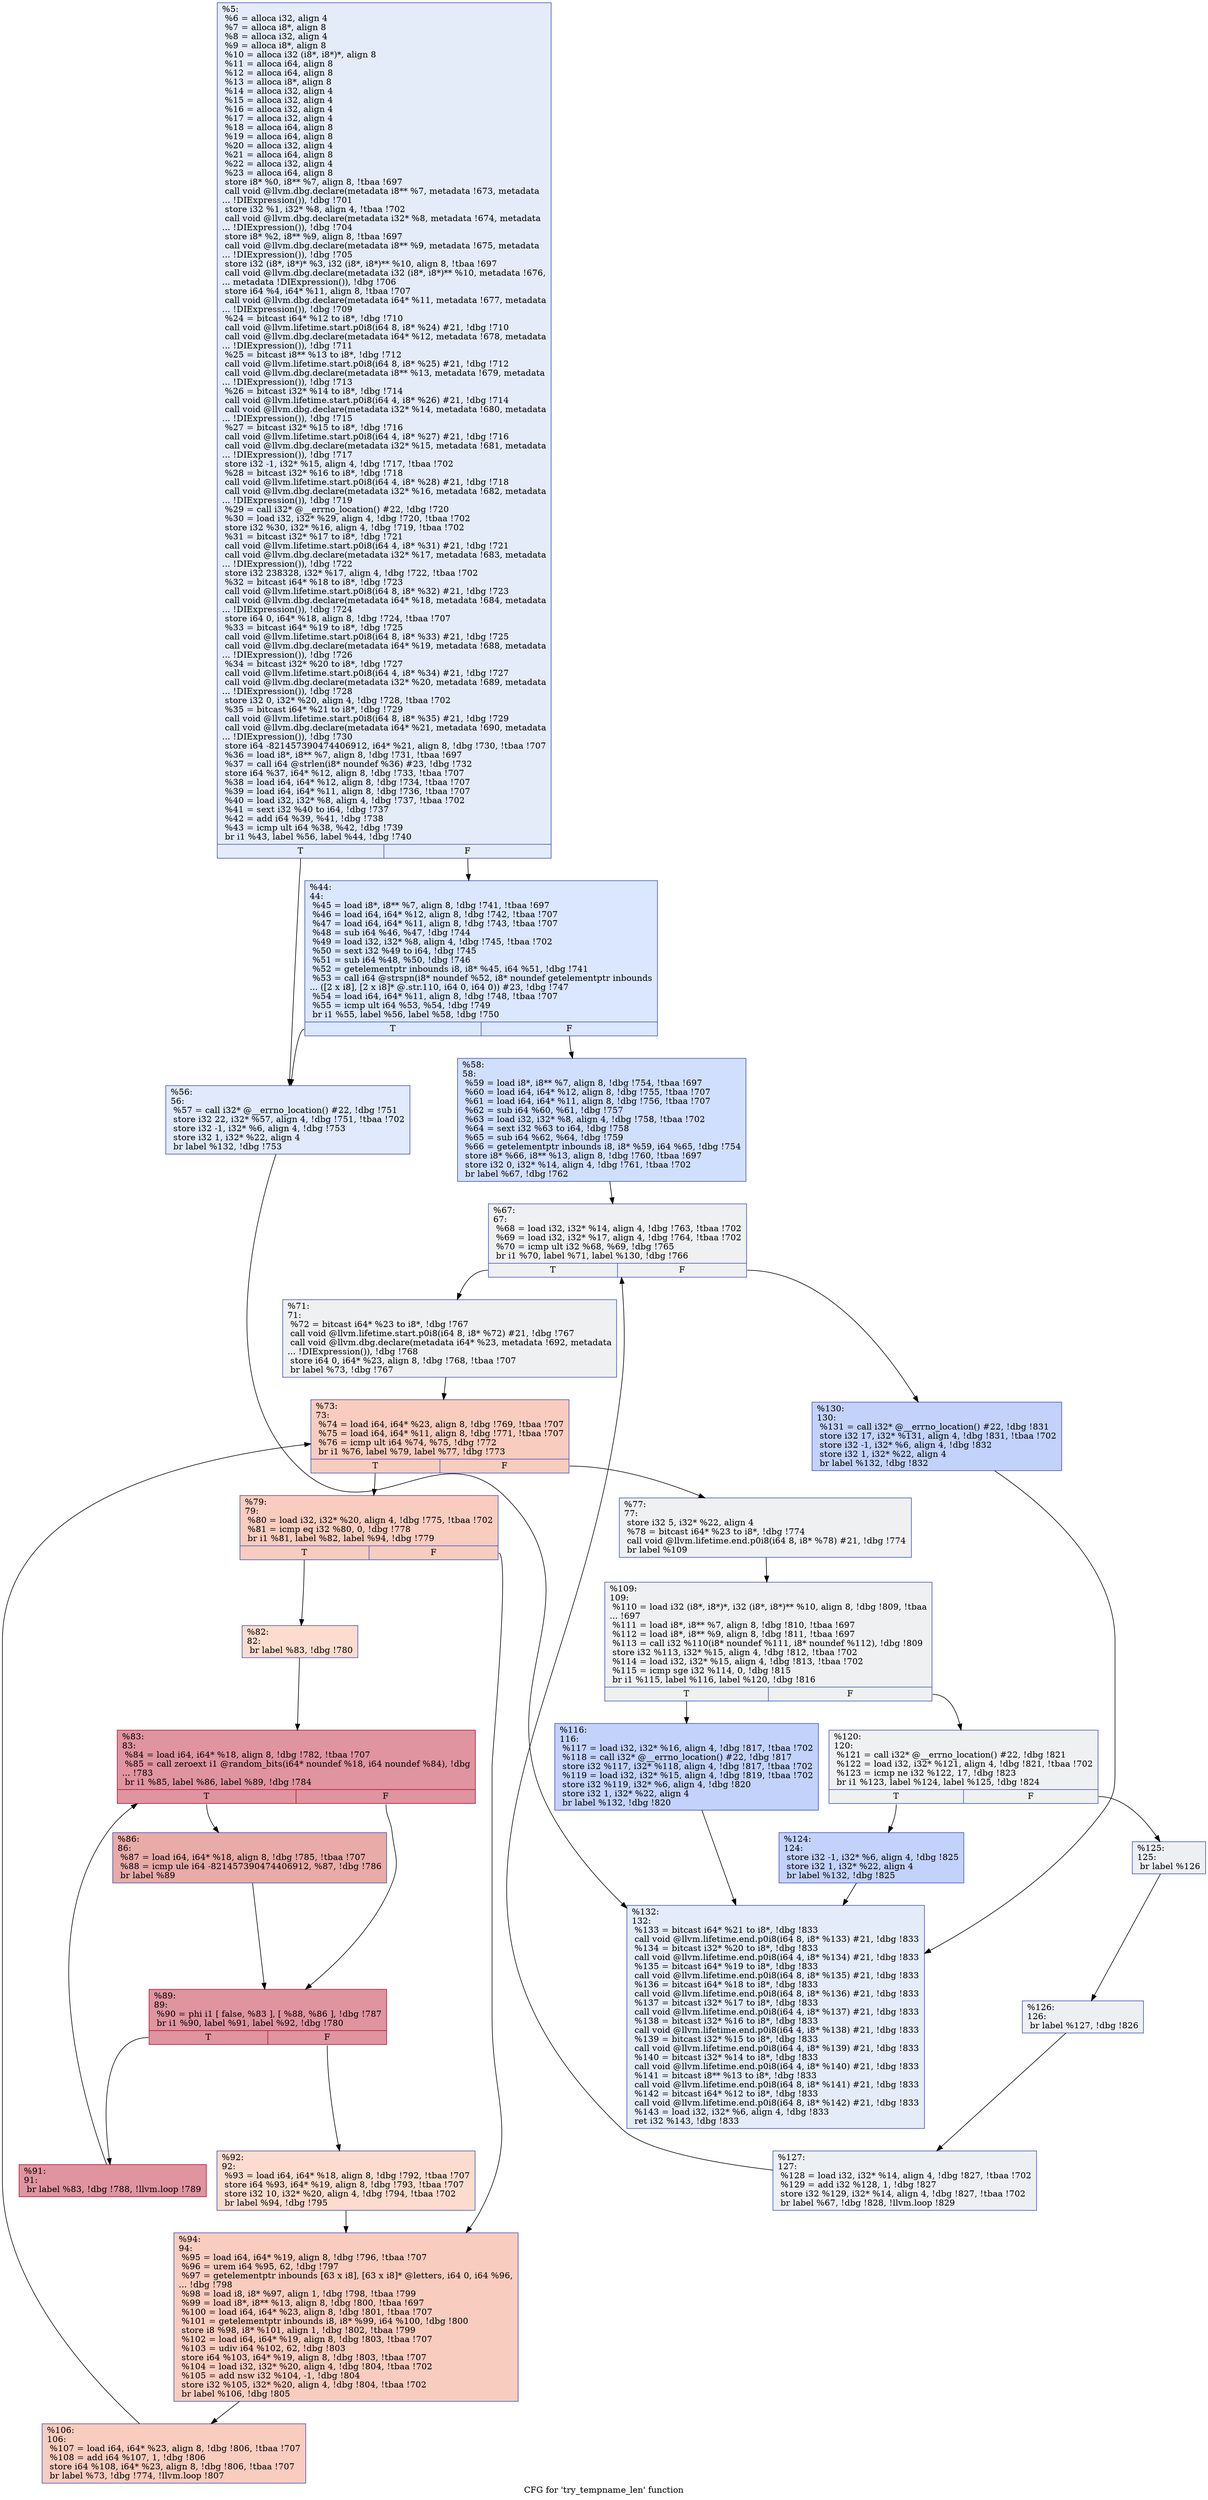 digraph "CFG for 'try_tempname_len' function" {
	label="CFG for 'try_tempname_len' function";

	Node0xac47b0 [shape=record,color="#3d50c3ff", style=filled, fillcolor="#c1d4f470",label="{%5:\l  %6 = alloca i32, align 4\l  %7 = alloca i8*, align 8\l  %8 = alloca i32, align 4\l  %9 = alloca i8*, align 8\l  %10 = alloca i32 (i8*, i8*)*, align 8\l  %11 = alloca i64, align 8\l  %12 = alloca i64, align 8\l  %13 = alloca i8*, align 8\l  %14 = alloca i32, align 4\l  %15 = alloca i32, align 4\l  %16 = alloca i32, align 4\l  %17 = alloca i32, align 4\l  %18 = alloca i64, align 8\l  %19 = alloca i64, align 8\l  %20 = alloca i32, align 4\l  %21 = alloca i64, align 8\l  %22 = alloca i32, align 4\l  %23 = alloca i64, align 8\l  store i8* %0, i8** %7, align 8, !tbaa !697\l  call void @llvm.dbg.declare(metadata i8** %7, metadata !673, metadata\l... !DIExpression()), !dbg !701\l  store i32 %1, i32* %8, align 4, !tbaa !702\l  call void @llvm.dbg.declare(metadata i32* %8, metadata !674, metadata\l... !DIExpression()), !dbg !704\l  store i8* %2, i8** %9, align 8, !tbaa !697\l  call void @llvm.dbg.declare(metadata i8** %9, metadata !675, metadata\l... !DIExpression()), !dbg !705\l  store i32 (i8*, i8*)* %3, i32 (i8*, i8*)** %10, align 8, !tbaa !697\l  call void @llvm.dbg.declare(metadata i32 (i8*, i8*)** %10, metadata !676,\l... metadata !DIExpression()), !dbg !706\l  store i64 %4, i64* %11, align 8, !tbaa !707\l  call void @llvm.dbg.declare(metadata i64* %11, metadata !677, metadata\l... !DIExpression()), !dbg !709\l  %24 = bitcast i64* %12 to i8*, !dbg !710\l  call void @llvm.lifetime.start.p0i8(i64 8, i8* %24) #21, !dbg !710\l  call void @llvm.dbg.declare(metadata i64* %12, metadata !678, metadata\l... !DIExpression()), !dbg !711\l  %25 = bitcast i8** %13 to i8*, !dbg !712\l  call void @llvm.lifetime.start.p0i8(i64 8, i8* %25) #21, !dbg !712\l  call void @llvm.dbg.declare(metadata i8** %13, metadata !679, metadata\l... !DIExpression()), !dbg !713\l  %26 = bitcast i32* %14 to i8*, !dbg !714\l  call void @llvm.lifetime.start.p0i8(i64 4, i8* %26) #21, !dbg !714\l  call void @llvm.dbg.declare(metadata i32* %14, metadata !680, metadata\l... !DIExpression()), !dbg !715\l  %27 = bitcast i32* %15 to i8*, !dbg !716\l  call void @llvm.lifetime.start.p0i8(i64 4, i8* %27) #21, !dbg !716\l  call void @llvm.dbg.declare(metadata i32* %15, metadata !681, metadata\l... !DIExpression()), !dbg !717\l  store i32 -1, i32* %15, align 4, !dbg !717, !tbaa !702\l  %28 = bitcast i32* %16 to i8*, !dbg !718\l  call void @llvm.lifetime.start.p0i8(i64 4, i8* %28) #21, !dbg !718\l  call void @llvm.dbg.declare(metadata i32* %16, metadata !682, metadata\l... !DIExpression()), !dbg !719\l  %29 = call i32* @__errno_location() #22, !dbg !720\l  %30 = load i32, i32* %29, align 4, !dbg !720, !tbaa !702\l  store i32 %30, i32* %16, align 4, !dbg !719, !tbaa !702\l  %31 = bitcast i32* %17 to i8*, !dbg !721\l  call void @llvm.lifetime.start.p0i8(i64 4, i8* %31) #21, !dbg !721\l  call void @llvm.dbg.declare(metadata i32* %17, metadata !683, metadata\l... !DIExpression()), !dbg !722\l  store i32 238328, i32* %17, align 4, !dbg !722, !tbaa !702\l  %32 = bitcast i64* %18 to i8*, !dbg !723\l  call void @llvm.lifetime.start.p0i8(i64 8, i8* %32) #21, !dbg !723\l  call void @llvm.dbg.declare(metadata i64* %18, metadata !684, metadata\l... !DIExpression()), !dbg !724\l  store i64 0, i64* %18, align 8, !dbg !724, !tbaa !707\l  %33 = bitcast i64* %19 to i8*, !dbg !725\l  call void @llvm.lifetime.start.p0i8(i64 8, i8* %33) #21, !dbg !725\l  call void @llvm.dbg.declare(metadata i64* %19, metadata !688, metadata\l... !DIExpression()), !dbg !726\l  %34 = bitcast i32* %20 to i8*, !dbg !727\l  call void @llvm.lifetime.start.p0i8(i64 4, i8* %34) #21, !dbg !727\l  call void @llvm.dbg.declare(metadata i32* %20, metadata !689, metadata\l... !DIExpression()), !dbg !728\l  store i32 0, i32* %20, align 4, !dbg !728, !tbaa !702\l  %35 = bitcast i64* %21 to i8*, !dbg !729\l  call void @llvm.lifetime.start.p0i8(i64 8, i8* %35) #21, !dbg !729\l  call void @llvm.dbg.declare(metadata i64* %21, metadata !690, metadata\l... !DIExpression()), !dbg !730\l  store i64 -821457390474406912, i64* %21, align 8, !dbg !730, !tbaa !707\l  %36 = load i8*, i8** %7, align 8, !dbg !731, !tbaa !697\l  %37 = call i64 @strlen(i8* noundef %36) #23, !dbg !732\l  store i64 %37, i64* %12, align 8, !dbg !733, !tbaa !707\l  %38 = load i64, i64* %12, align 8, !dbg !734, !tbaa !707\l  %39 = load i64, i64* %11, align 8, !dbg !736, !tbaa !707\l  %40 = load i32, i32* %8, align 4, !dbg !737, !tbaa !702\l  %41 = sext i32 %40 to i64, !dbg !737\l  %42 = add i64 %39, %41, !dbg !738\l  %43 = icmp ult i64 %38, %42, !dbg !739\l  br i1 %43, label %56, label %44, !dbg !740\l|{<s0>T|<s1>F}}"];
	Node0xac47b0:s0 -> Node0xac5f10;
	Node0xac47b0:s1 -> Node0xac5ec0;
	Node0xac5ec0 [shape=record,color="#3d50c3ff", style=filled, fillcolor="#aec9fc70",label="{%44:\l44:                                               \l  %45 = load i8*, i8** %7, align 8, !dbg !741, !tbaa !697\l  %46 = load i64, i64* %12, align 8, !dbg !742, !tbaa !707\l  %47 = load i64, i64* %11, align 8, !dbg !743, !tbaa !707\l  %48 = sub i64 %46, %47, !dbg !744\l  %49 = load i32, i32* %8, align 4, !dbg !745, !tbaa !702\l  %50 = sext i32 %49 to i64, !dbg !745\l  %51 = sub i64 %48, %50, !dbg !746\l  %52 = getelementptr inbounds i8, i8* %45, i64 %51, !dbg !741\l  %53 = call i64 @strspn(i8* noundef %52, i8* noundef getelementptr inbounds\l... ([2 x i8], [2 x i8]* @.str.110, i64 0, i64 0)) #23, !dbg !747\l  %54 = load i64, i64* %11, align 8, !dbg !748, !tbaa !707\l  %55 = icmp ult i64 %53, %54, !dbg !749\l  br i1 %55, label %56, label %58, !dbg !750\l|{<s0>T|<s1>F}}"];
	Node0xac5ec0:s0 -> Node0xac5f10;
	Node0xac5ec0:s1 -> Node0xac5f60;
	Node0xac5f10 [shape=record,color="#3d50c3ff", style=filled, fillcolor="#b9d0f970",label="{%56:\l56:                                               \l  %57 = call i32* @__errno_location() #22, !dbg !751\l  store i32 22, i32* %57, align 4, !dbg !751, !tbaa !702\l  store i32 -1, i32* %6, align 4, !dbg !753\l  store i32 1, i32* %22, align 4\l  br label %132, !dbg !753\l}"];
	Node0xac5f10 -> Node0xac6640;
	Node0xac5f60 [shape=record,color="#3d50c3ff", style=filled, fillcolor="#96b7ff70",label="{%58:\l58:                                               \l  %59 = load i8*, i8** %7, align 8, !dbg !754, !tbaa !697\l  %60 = load i64, i64* %12, align 8, !dbg !755, !tbaa !707\l  %61 = load i64, i64* %11, align 8, !dbg !756, !tbaa !707\l  %62 = sub i64 %60, %61, !dbg !757\l  %63 = load i32, i32* %8, align 4, !dbg !758, !tbaa !702\l  %64 = sext i32 %63 to i64, !dbg !758\l  %65 = sub i64 %62, %64, !dbg !759\l  %66 = getelementptr inbounds i8, i8* %59, i64 %65, !dbg !754\l  store i8* %66, i8** %13, align 8, !dbg !760, !tbaa !697\l  store i32 0, i32* %14, align 4, !dbg !761, !tbaa !702\l  br label %67, !dbg !762\l}"];
	Node0xac5f60 -> Node0xac5fb0;
	Node0xac5fb0 [shape=record,color="#3d50c3ff", style=filled, fillcolor="#d9dce170",label="{%67:\l67:                                               \l  %68 = load i32, i32* %14, align 4, !dbg !763, !tbaa !702\l  %69 = load i32, i32* %17, align 4, !dbg !764, !tbaa !702\l  %70 = icmp ult i32 %68, %69, !dbg !765\l  br i1 %70, label %71, label %130, !dbg !766\l|{<s0>T|<s1>F}}"];
	Node0xac5fb0:s0 -> Node0xac6000;
	Node0xac5fb0:s1 -> Node0xac65f0;
	Node0xac6000 [shape=record,color="#3d50c3ff", style=filled, fillcolor="#d9dce170",label="{%71:\l71:                                               \l  %72 = bitcast i64* %23 to i8*, !dbg !767\l  call void @llvm.lifetime.start.p0i8(i64 8, i8* %72) #21, !dbg !767\l  call void @llvm.dbg.declare(metadata i64* %23, metadata !692, metadata\l... !DIExpression()), !dbg !768\l  store i64 0, i64* %23, align 8, !dbg !768, !tbaa !707\l  br label %73, !dbg !767\l}"];
	Node0xac6000 -> Node0xac6050;
	Node0xac6050 [shape=record,color="#3d50c3ff", style=filled, fillcolor="#f08b6e70",label="{%73:\l73:                                               \l  %74 = load i64, i64* %23, align 8, !dbg !769, !tbaa !707\l  %75 = load i64, i64* %11, align 8, !dbg !771, !tbaa !707\l  %76 = icmp ult i64 %74, %75, !dbg !772\l  br i1 %76, label %79, label %77, !dbg !773\l|{<s0>T|<s1>F}}"];
	Node0xac6050:s0 -> Node0xac60f0;
	Node0xac6050:s1 -> Node0xac60a0;
	Node0xac60a0 [shape=record,color="#3d50c3ff", style=filled, fillcolor="#d9dce170",label="{%77:\l77:                                               \l  store i32 5, i32* %22, align 4\l  %78 = bitcast i64* %23 to i8*, !dbg !774\l  call void @llvm.lifetime.end.p0i8(i64 8, i8* %78) #21, !dbg !774\l  br label %109\l}"];
	Node0xac60a0 -> Node0xac63c0;
	Node0xac60f0 [shape=record,color="#3d50c3ff", style=filled, fillcolor="#f08b6e70",label="{%79:\l79:                                               \l  %80 = load i32, i32* %20, align 4, !dbg !775, !tbaa !702\l  %81 = icmp eq i32 %80, 0, !dbg !778\l  br i1 %81, label %82, label %94, !dbg !779\l|{<s0>T|<s1>F}}"];
	Node0xac60f0:s0 -> Node0xac6140;
	Node0xac60f0:s1 -> Node0xac6320;
	Node0xac6140 [shape=record,color="#3d50c3ff", style=filled, fillcolor="#f7af9170",label="{%82:\l82:                                               \l  br label %83, !dbg !780\l}"];
	Node0xac6140 -> Node0xac6190;
	Node0xac6190 [shape=record,color="#b70d28ff", style=filled, fillcolor="#b70d2870",label="{%83:\l83:                                               \l  %84 = load i64, i64* %18, align 8, !dbg !782, !tbaa !707\l  %85 = call zeroext i1 @random_bits(i64* noundef %18, i64 noundef %84), !dbg\l... !783\l  br i1 %85, label %86, label %89, !dbg !784\l|{<s0>T|<s1>F}}"];
	Node0xac6190:s0 -> Node0xac61e0;
	Node0xac6190:s1 -> Node0xac6230;
	Node0xac61e0 [shape=record,color="#3d50c3ff", style=filled, fillcolor="#cc403a70",label="{%86:\l86:                                               \l  %87 = load i64, i64* %18, align 8, !dbg !785, !tbaa !707\l  %88 = icmp ule i64 -821457390474406912, %87, !dbg !786\l  br label %89\l}"];
	Node0xac61e0 -> Node0xac6230;
	Node0xac6230 [shape=record,color="#b70d28ff", style=filled, fillcolor="#b70d2870",label="{%89:\l89:                                               \l  %90 = phi i1 [ false, %83 ], [ %88, %86 ], !dbg !787\l  br i1 %90, label %91, label %92, !dbg !780\l|{<s0>T|<s1>F}}"];
	Node0xac6230:s0 -> Node0xac6280;
	Node0xac6230:s1 -> Node0xac62d0;
	Node0xac6280 [shape=record,color="#b70d28ff", style=filled, fillcolor="#b70d2870",label="{%91:\l91:                                               \l  br label %83, !dbg !788, !llvm.loop !789\l}"];
	Node0xac6280 -> Node0xac6190;
	Node0xac62d0 [shape=record,color="#3d50c3ff", style=filled, fillcolor="#f7af9170",label="{%92:\l92:                                               \l  %93 = load i64, i64* %18, align 8, !dbg !792, !tbaa !707\l  store i64 %93, i64* %19, align 8, !dbg !793, !tbaa !707\l  store i32 10, i32* %20, align 4, !dbg !794, !tbaa !702\l  br label %94, !dbg !795\l}"];
	Node0xac62d0 -> Node0xac6320;
	Node0xac6320 [shape=record,color="#3d50c3ff", style=filled, fillcolor="#f08b6e70",label="{%94:\l94:                                               \l  %95 = load i64, i64* %19, align 8, !dbg !796, !tbaa !707\l  %96 = urem i64 %95, 62, !dbg !797\l  %97 = getelementptr inbounds [63 x i8], [63 x i8]* @letters, i64 0, i64 %96,\l... !dbg !798\l  %98 = load i8, i8* %97, align 1, !dbg !798, !tbaa !799\l  %99 = load i8*, i8** %13, align 8, !dbg !800, !tbaa !697\l  %100 = load i64, i64* %23, align 8, !dbg !801, !tbaa !707\l  %101 = getelementptr inbounds i8, i8* %99, i64 %100, !dbg !800\l  store i8 %98, i8* %101, align 1, !dbg !802, !tbaa !799\l  %102 = load i64, i64* %19, align 8, !dbg !803, !tbaa !707\l  %103 = udiv i64 %102, 62, !dbg !803\l  store i64 %103, i64* %19, align 8, !dbg !803, !tbaa !707\l  %104 = load i32, i32* %20, align 4, !dbg !804, !tbaa !702\l  %105 = add nsw i32 %104, -1, !dbg !804\l  store i32 %105, i32* %20, align 4, !dbg !804, !tbaa !702\l  br label %106, !dbg !805\l}"];
	Node0xac6320 -> Node0xac6370;
	Node0xac6370 [shape=record,color="#3d50c3ff", style=filled, fillcolor="#f08b6e70",label="{%106:\l106:                                              \l  %107 = load i64, i64* %23, align 8, !dbg !806, !tbaa !707\l  %108 = add i64 %107, 1, !dbg !806\l  store i64 %108, i64* %23, align 8, !dbg !806, !tbaa !707\l  br label %73, !dbg !774, !llvm.loop !807\l}"];
	Node0xac6370 -> Node0xac6050;
	Node0xac63c0 [shape=record,color="#3d50c3ff", style=filled, fillcolor="#d9dce170",label="{%109:\l109:                                              \l  %110 = load i32 (i8*, i8*)*, i32 (i8*, i8*)** %10, align 8, !dbg !809, !tbaa\l... !697\l  %111 = load i8*, i8** %7, align 8, !dbg !810, !tbaa !697\l  %112 = load i8*, i8** %9, align 8, !dbg !811, !tbaa !697\l  %113 = call i32 %110(i8* noundef %111, i8* noundef %112), !dbg !809\l  store i32 %113, i32* %15, align 4, !dbg !812, !tbaa !702\l  %114 = load i32, i32* %15, align 4, !dbg !813, !tbaa !702\l  %115 = icmp sge i32 %114, 0, !dbg !815\l  br i1 %115, label %116, label %120, !dbg !816\l|{<s0>T|<s1>F}}"];
	Node0xac63c0:s0 -> Node0xac6410;
	Node0xac63c0:s1 -> Node0xac6460;
	Node0xac6410 [shape=record,color="#3d50c3ff", style=filled, fillcolor="#779af770",label="{%116:\l116:                                              \l  %117 = load i32, i32* %16, align 4, !dbg !817, !tbaa !702\l  %118 = call i32* @__errno_location() #22, !dbg !817\l  store i32 %117, i32* %118, align 4, !dbg !817, !tbaa !702\l  %119 = load i32, i32* %15, align 4, !dbg !819, !tbaa !702\l  store i32 %119, i32* %6, align 4, !dbg !820\l  store i32 1, i32* %22, align 4\l  br label %132, !dbg !820\l}"];
	Node0xac6410 -> Node0xac6640;
	Node0xac6460 [shape=record,color="#3d50c3ff", style=filled, fillcolor="#d9dce170",label="{%120:\l120:                                              \l  %121 = call i32* @__errno_location() #22, !dbg !821\l  %122 = load i32, i32* %121, align 4, !dbg !821, !tbaa !702\l  %123 = icmp ne i32 %122, 17, !dbg !823\l  br i1 %123, label %124, label %125, !dbg !824\l|{<s0>T|<s1>F}}"];
	Node0xac6460:s0 -> Node0xac64b0;
	Node0xac6460:s1 -> Node0xac6500;
	Node0xac64b0 [shape=record,color="#3d50c3ff", style=filled, fillcolor="#779af770",label="{%124:\l124:                                              \l  store i32 -1, i32* %6, align 4, !dbg !825\l  store i32 1, i32* %22, align 4\l  br label %132, !dbg !825\l}"];
	Node0xac64b0 -> Node0xac6640;
	Node0xac6500 [shape=record,color="#3d50c3ff", style=filled, fillcolor="#d6dce470",label="{%125:\l125:                                              \l  br label %126\l}"];
	Node0xac6500 -> Node0xac6550;
	Node0xac6550 [shape=record,color="#3d50c3ff", style=filled, fillcolor="#d6dce470",label="{%126:\l126:                                              \l  br label %127, !dbg !826\l}"];
	Node0xac6550 -> Node0xac65a0;
	Node0xac65a0 [shape=record,color="#3d50c3ff", style=filled, fillcolor="#d6dce470",label="{%127:\l127:                                              \l  %128 = load i32, i32* %14, align 4, !dbg !827, !tbaa !702\l  %129 = add i32 %128, 1, !dbg !827\l  store i32 %129, i32* %14, align 4, !dbg !827, !tbaa !702\l  br label %67, !dbg !828, !llvm.loop !829\l}"];
	Node0xac65a0 -> Node0xac5fb0;
	Node0xac65f0 [shape=record,color="#3d50c3ff", style=filled, fillcolor="#779af770",label="{%130:\l130:                                              \l  %131 = call i32* @__errno_location() #22, !dbg !831\l  store i32 17, i32* %131, align 4, !dbg !831, !tbaa !702\l  store i32 -1, i32* %6, align 4, !dbg !832\l  store i32 1, i32* %22, align 4\l  br label %132, !dbg !832\l}"];
	Node0xac65f0 -> Node0xac6640;
	Node0xac6640 [shape=record,color="#3d50c3ff", style=filled, fillcolor="#c1d4f470",label="{%132:\l132:                                              \l  %133 = bitcast i64* %21 to i8*, !dbg !833\l  call void @llvm.lifetime.end.p0i8(i64 8, i8* %133) #21, !dbg !833\l  %134 = bitcast i32* %20 to i8*, !dbg !833\l  call void @llvm.lifetime.end.p0i8(i64 4, i8* %134) #21, !dbg !833\l  %135 = bitcast i64* %19 to i8*, !dbg !833\l  call void @llvm.lifetime.end.p0i8(i64 8, i8* %135) #21, !dbg !833\l  %136 = bitcast i64* %18 to i8*, !dbg !833\l  call void @llvm.lifetime.end.p0i8(i64 8, i8* %136) #21, !dbg !833\l  %137 = bitcast i32* %17 to i8*, !dbg !833\l  call void @llvm.lifetime.end.p0i8(i64 4, i8* %137) #21, !dbg !833\l  %138 = bitcast i32* %16 to i8*, !dbg !833\l  call void @llvm.lifetime.end.p0i8(i64 4, i8* %138) #21, !dbg !833\l  %139 = bitcast i32* %15 to i8*, !dbg !833\l  call void @llvm.lifetime.end.p0i8(i64 4, i8* %139) #21, !dbg !833\l  %140 = bitcast i32* %14 to i8*, !dbg !833\l  call void @llvm.lifetime.end.p0i8(i64 4, i8* %140) #21, !dbg !833\l  %141 = bitcast i8** %13 to i8*, !dbg !833\l  call void @llvm.lifetime.end.p0i8(i64 8, i8* %141) #21, !dbg !833\l  %142 = bitcast i64* %12 to i8*, !dbg !833\l  call void @llvm.lifetime.end.p0i8(i64 8, i8* %142) #21, !dbg !833\l  %143 = load i32, i32* %6, align 4, !dbg !833\l  ret i32 %143, !dbg !833\l}"];
}
